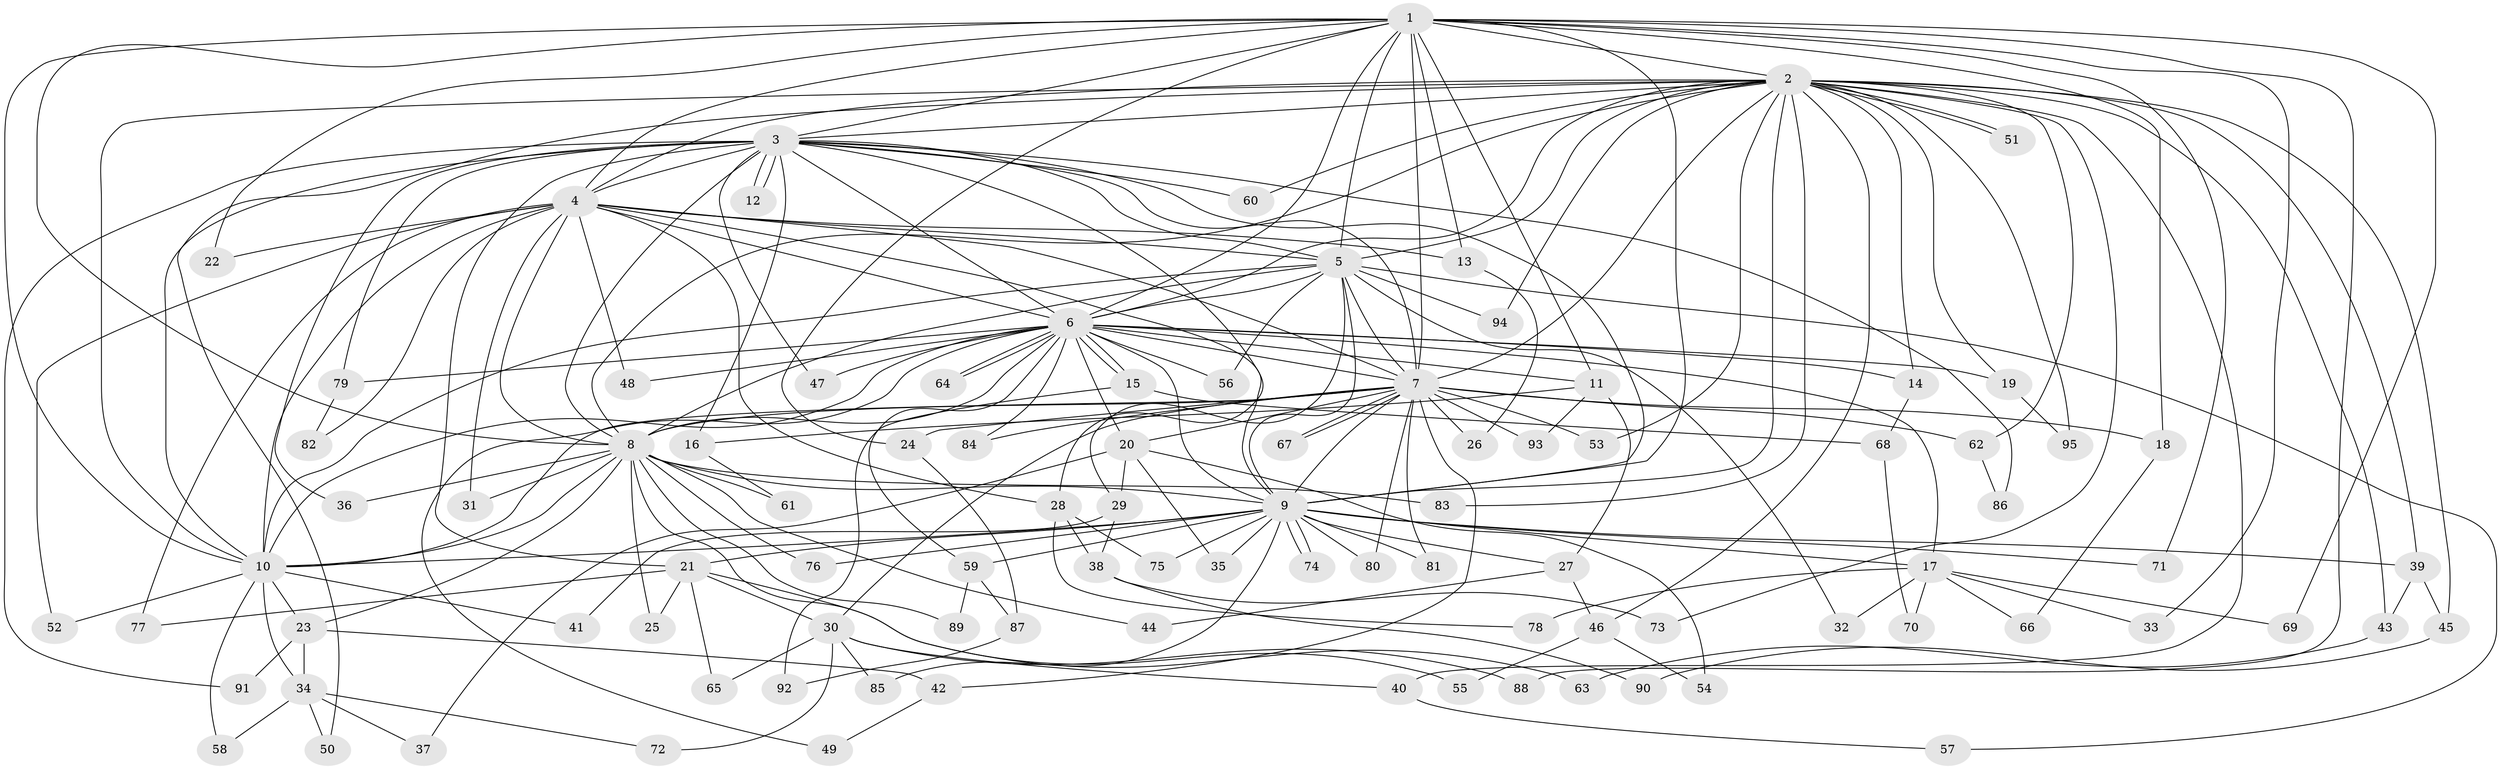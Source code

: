 // coarse degree distribution, {25: 0.02127659574468085, 1: 0.2765957446808511, 2: 0.5106382978723404, 4: 0.0425531914893617, 3: 0.0425531914893617, 10: 0.02127659574468085, 7: 0.02127659574468085, 20: 0.02127659574468085, 5: 0.02127659574468085, 6: 0.02127659574468085}
// Generated by graph-tools (version 1.1) at 2025/49/03/04/25 21:49:00]
// undirected, 95 vertices, 215 edges
graph export_dot {
graph [start="1"]
  node [color=gray90,style=filled];
  1;
  2;
  3;
  4;
  5;
  6;
  7;
  8;
  9;
  10;
  11;
  12;
  13;
  14;
  15;
  16;
  17;
  18;
  19;
  20;
  21;
  22;
  23;
  24;
  25;
  26;
  27;
  28;
  29;
  30;
  31;
  32;
  33;
  34;
  35;
  36;
  37;
  38;
  39;
  40;
  41;
  42;
  43;
  44;
  45;
  46;
  47;
  48;
  49;
  50;
  51;
  52;
  53;
  54;
  55;
  56;
  57;
  58;
  59;
  60;
  61;
  62;
  63;
  64;
  65;
  66;
  67;
  68;
  69;
  70;
  71;
  72;
  73;
  74;
  75;
  76;
  77;
  78;
  79;
  80;
  81;
  82;
  83;
  84;
  85;
  86;
  87;
  88;
  89;
  90;
  91;
  92;
  93;
  94;
  95;
  1 -- 2;
  1 -- 3;
  1 -- 4;
  1 -- 5;
  1 -- 6;
  1 -- 7;
  1 -- 8;
  1 -- 9;
  1 -- 10;
  1 -- 11;
  1 -- 13;
  1 -- 18;
  1 -- 22;
  1 -- 24;
  1 -- 33;
  1 -- 69;
  1 -- 71;
  1 -- 88;
  2 -- 3;
  2 -- 4;
  2 -- 5;
  2 -- 6;
  2 -- 7;
  2 -- 8;
  2 -- 9;
  2 -- 10;
  2 -- 14;
  2 -- 19;
  2 -- 39;
  2 -- 40;
  2 -- 43;
  2 -- 45;
  2 -- 46;
  2 -- 50;
  2 -- 51;
  2 -- 51;
  2 -- 53;
  2 -- 60;
  2 -- 62;
  2 -- 73;
  2 -- 83;
  2 -- 94;
  2 -- 95;
  3 -- 4;
  3 -- 5;
  3 -- 6;
  3 -- 7;
  3 -- 8;
  3 -- 9;
  3 -- 10;
  3 -- 12;
  3 -- 12;
  3 -- 16;
  3 -- 21;
  3 -- 28;
  3 -- 36;
  3 -- 47;
  3 -- 60;
  3 -- 79;
  3 -- 86;
  3 -- 91;
  4 -- 5;
  4 -- 6;
  4 -- 7;
  4 -- 8;
  4 -- 9;
  4 -- 10;
  4 -- 13;
  4 -- 22;
  4 -- 28;
  4 -- 31;
  4 -- 48;
  4 -- 52;
  4 -- 77;
  4 -- 82;
  5 -- 6;
  5 -- 7;
  5 -- 8;
  5 -- 9;
  5 -- 10;
  5 -- 29;
  5 -- 32;
  5 -- 56;
  5 -- 57;
  5 -- 94;
  6 -- 7;
  6 -- 8;
  6 -- 9;
  6 -- 10;
  6 -- 11;
  6 -- 14;
  6 -- 15;
  6 -- 15;
  6 -- 17;
  6 -- 19;
  6 -- 20;
  6 -- 47;
  6 -- 48;
  6 -- 49;
  6 -- 56;
  6 -- 59;
  6 -- 64;
  6 -- 64;
  6 -- 79;
  6 -- 84;
  7 -- 8;
  7 -- 9;
  7 -- 10;
  7 -- 18;
  7 -- 20;
  7 -- 24;
  7 -- 26;
  7 -- 30;
  7 -- 42;
  7 -- 53;
  7 -- 62;
  7 -- 67;
  7 -- 67;
  7 -- 80;
  7 -- 81;
  7 -- 84;
  7 -- 93;
  8 -- 9;
  8 -- 10;
  8 -- 23;
  8 -- 25;
  8 -- 31;
  8 -- 36;
  8 -- 44;
  8 -- 55;
  8 -- 61;
  8 -- 76;
  8 -- 83;
  8 -- 89;
  9 -- 10;
  9 -- 17;
  9 -- 21;
  9 -- 27;
  9 -- 35;
  9 -- 39;
  9 -- 59;
  9 -- 71;
  9 -- 74;
  9 -- 74;
  9 -- 75;
  9 -- 76;
  9 -- 80;
  9 -- 81;
  9 -- 85;
  10 -- 23;
  10 -- 34;
  10 -- 41;
  10 -- 52;
  10 -- 58;
  11 -- 16;
  11 -- 27;
  11 -- 93;
  13 -- 26;
  14 -- 68;
  15 -- 68;
  15 -- 92;
  16 -- 61;
  17 -- 32;
  17 -- 33;
  17 -- 66;
  17 -- 69;
  17 -- 70;
  17 -- 78;
  18 -- 66;
  19 -- 95;
  20 -- 29;
  20 -- 35;
  20 -- 37;
  20 -- 54;
  21 -- 25;
  21 -- 30;
  21 -- 63;
  21 -- 65;
  21 -- 77;
  23 -- 34;
  23 -- 42;
  23 -- 91;
  24 -- 87;
  27 -- 44;
  27 -- 46;
  28 -- 38;
  28 -- 75;
  28 -- 78;
  29 -- 38;
  29 -- 41;
  30 -- 40;
  30 -- 65;
  30 -- 72;
  30 -- 85;
  30 -- 88;
  34 -- 37;
  34 -- 50;
  34 -- 58;
  34 -- 72;
  38 -- 73;
  38 -- 90;
  39 -- 43;
  39 -- 45;
  40 -- 57;
  42 -- 49;
  43 -- 63;
  45 -- 90;
  46 -- 54;
  46 -- 55;
  59 -- 87;
  59 -- 89;
  62 -- 86;
  68 -- 70;
  79 -- 82;
  87 -- 92;
}
